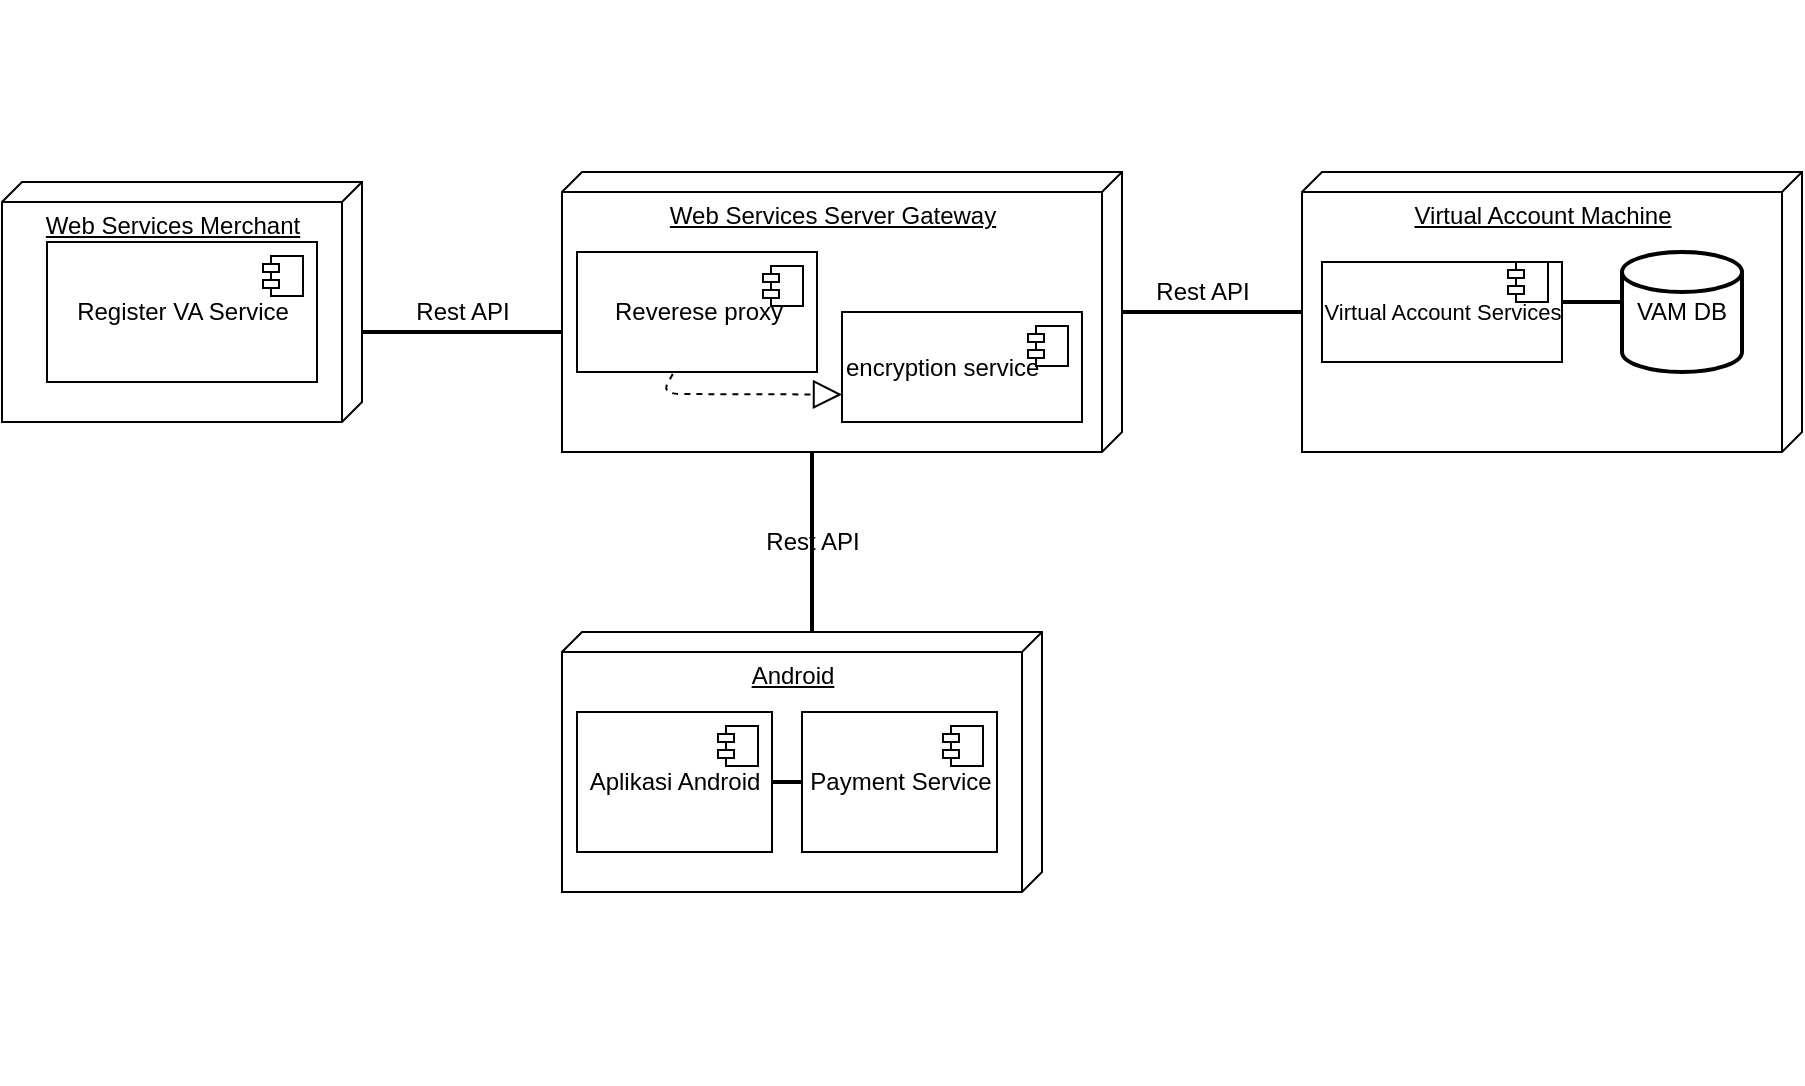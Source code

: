 <mxfile version="14.8.5" type="github">
  <diagram id="TWF_whsEllLNL8sGr8H2" name="Page-1">
    <mxGraphModel dx="2153" dy="685" grid="1" gridSize="10" guides="1" tooltips="1" connect="1" arrows="1" fold="1" page="1" pageScale="1" pageWidth="850" pageHeight="1100" math="0" shadow="0">
      <root>
        <mxCell id="0" />
        <mxCell id="1" parent="0" />
        <mxCell id="POWAvGwXoQjiGuhAYcVN-31" value="" style="line;strokeWidth=2;direction=west;html=1;" vertex="1" parent="1">
          <mxGeometry x="80" y="150" width="100" height="300" as="geometry" />
        </mxCell>
        <mxCell id="POWAvGwXoQjiGuhAYcVN-1" value="Android" style="verticalAlign=top;align=center;spacingTop=8;spacingLeft=2;spacingRight=12;shape=cube;size=10;direction=south;fontStyle=4;html=1;" vertex="1" parent="1">
          <mxGeometry x="180" y="450" width="240" height="130" as="geometry" />
        </mxCell>
        <mxCell id="POWAvGwXoQjiGuhAYcVN-3" value="Aplikasi Android" style="html=1;dropTarget=0;" vertex="1" parent="1">
          <mxGeometry x="187.5" y="490" width="97.5" height="70" as="geometry" />
        </mxCell>
        <mxCell id="POWAvGwXoQjiGuhAYcVN-4" value="" style="shape=module;jettyWidth=8;jettyHeight=4;" vertex="1" parent="POWAvGwXoQjiGuhAYcVN-3">
          <mxGeometry x="1" width="20" height="20" relative="1" as="geometry">
            <mxPoint x="-27" y="7" as="offset" />
          </mxGeometry>
        </mxCell>
        <mxCell id="POWAvGwXoQjiGuhAYcVN-5" value="Web Services Merchant" style="verticalAlign=top;align=center;spacingTop=8;spacingLeft=2;spacingRight=12;shape=cube;size=10;direction=south;fontStyle=4;html=1;" vertex="1" parent="1">
          <mxGeometry x="-100" y="225" width="180" height="120" as="geometry" />
        </mxCell>
        <mxCell id="POWAvGwXoQjiGuhAYcVN-6" value="Web Services Server Gateway" style="verticalAlign=top;align=center;spacingTop=8;spacingLeft=2;spacingRight=12;shape=cube;size=10;direction=south;fontStyle=4;html=1;" vertex="1" parent="1">
          <mxGeometry x="180" y="220" width="280" height="140" as="geometry" />
        </mxCell>
        <mxCell id="POWAvGwXoQjiGuhAYcVN-7" value="Virtual Account Machine" style="verticalAlign=top;align=center;spacingTop=8;spacingLeft=2;spacingRight=12;shape=cube;size=10;direction=south;fontStyle=4;html=1;" vertex="1" parent="1">
          <mxGeometry x="550" y="220" width="250" height="140" as="geometry" />
        </mxCell>
        <mxCell id="POWAvGwXoQjiGuhAYcVN-9" value="encryption service" style="html=1;dropTarget=0;align=left;" vertex="1" parent="1">
          <mxGeometry x="320" y="290" width="120" height="55" as="geometry" />
        </mxCell>
        <mxCell id="POWAvGwXoQjiGuhAYcVN-10" value="" style="shape=module;jettyWidth=8;jettyHeight=4;" vertex="1" parent="POWAvGwXoQjiGuhAYcVN-9">
          <mxGeometry x="1" width="20" height="20" relative="1" as="geometry">
            <mxPoint x="-27" y="7" as="offset" />
          </mxGeometry>
        </mxCell>
        <mxCell id="POWAvGwXoQjiGuhAYcVN-11" value="Register VA Service" style="html=1;dropTarget=0;" vertex="1" parent="1">
          <mxGeometry x="-77.5" y="255" width="135" height="70" as="geometry" />
        </mxCell>
        <mxCell id="POWAvGwXoQjiGuhAYcVN-12" value="" style="shape=module;jettyWidth=8;jettyHeight=4;" vertex="1" parent="POWAvGwXoQjiGuhAYcVN-11">
          <mxGeometry x="1" width="20" height="20" relative="1" as="geometry">
            <mxPoint x="-27" y="7" as="offset" />
          </mxGeometry>
        </mxCell>
        <mxCell id="POWAvGwXoQjiGuhAYcVN-13" value="&lt;font style=&quot;font-size: 11px&quot;&gt;Virtual Account Services&lt;/font&gt;" style="html=1;dropTarget=0;align=center;" vertex="1" parent="1">
          <mxGeometry x="560" y="265" width="120" height="50" as="geometry" />
        </mxCell>
        <mxCell id="POWAvGwXoQjiGuhAYcVN-14" value="" style="shape=module;jettyWidth=8;jettyHeight=4;" vertex="1" parent="POWAvGwXoQjiGuhAYcVN-13">
          <mxGeometry x="1" width="20" height="20" relative="1" as="geometry">
            <mxPoint x="-27" as="offset" />
          </mxGeometry>
        </mxCell>
        <mxCell id="POWAvGwXoQjiGuhAYcVN-17" value="VAM DB" style="strokeWidth=2;html=1;shape=mxgraph.flowchart.database;whiteSpace=wrap;" vertex="1" parent="1">
          <mxGeometry x="710" y="260" width="60" height="60" as="geometry" />
        </mxCell>
        <mxCell id="POWAvGwXoQjiGuhAYcVN-18" value="Reverese proxy" style="html=1;dropTarget=0;" vertex="1" parent="1">
          <mxGeometry x="187.5" y="260" width="120" height="60" as="geometry" />
        </mxCell>
        <mxCell id="POWAvGwXoQjiGuhAYcVN-19" value="" style="shape=module;jettyWidth=8;jettyHeight=4;" vertex="1" parent="POWAvGwXoQjiGuhAYcVN-18">
          <mxGeometry x="1" width="20" height="20" relative="1" as="geometry">
            <mxPoint x="-27" y="7" as="offset" />
          </mxGeometry>
        </mxCell>
        <mxCell id="POWAvGwXoQjiGuhAYcVN-21" value="Payment Service" style="html=1;dropTarget=0;" vertex="1" parent="1">
          <mxGeometry x="300" y="490" width="97.5" height="70" as="geometry" />
        </mxCell>
        <mxCell id="POWAvGwXoQjiGuhAYcVN-22" value="" style="shape=module;jettyWidth=8;jettyHeight=4;" vertex="1" parent="POWAvGwXoQjiGuhAYcVN-21">
          <mxGeometry x="1" width="20" height="20" relative="1" as="geometry">
            <mxPoint x="-27" y="7" as="offset" />
          </mxGeometry>
        </mxCell>
        <mxCell id="POWAvGwXoQjiGuhAYcVN-24" value="" style="endArrow=block;dashed=1;endFill=0;endSize=12;html=1;exitX=0.399;exitY=1.017;exitDx=0;exitDy=0;exitPerimeter=0;entryX=0;entryY=0.75;entryDx=0;entryDy=0;" edge="1" parent="1" source="POWAvGwXoQjiGuhAYcVN-18" target="POWAvGwXoQjiGuhAYcVN-9">
          <mxGeometry width="160" relative="1" as="geometry">
            <mxPoint x="200" y="340" as="sourcePoint" />
            <mxPoint x="360" y="340" as="targetPoint" />
            <Array as="points">
              <mxPoint x="230" y="331" />
            </Array>
          </mxGeometry>
        </mxCell>
        <mxCell id="POWAvGwXoQjiGuhAYcVN-29" value="" style="line;strokeWidth=2;direction=south;html=1;" vertex="1" parent="1">
          <mxGeometry x="300" y="360" width="10" height="90" as="geometry" />
        </mxCell>
        <mxCell id="POWAvGwXoQjiGuhAYcVN-32" value="" style="line;strokeWidth=2;direction=west;html=1;" vertex="1" parent="1">
          <mxGeometry x="460" y="140" width="90" height="300" as="geometry" />
        </mxCell>
        <mxCell id="POWAvGwXoQjiGuhAYcVN-33" value="" style="line;strokeWidth=2;direction=west;html=1;" vertex="1" parent="1">
          <mxGeometry x="680" y="135" width="30" height="300" as="geometry" />
        </mxCell>
        <mxCell id="POWAvGwXoQjiGuhAYcVN-34" value="" style="line;strokeWidth=2;direction=west;html=1;" vertex="1" parent="1">
          <mxGeometry x="285" y="375" width="15" height="300" as="geometry" />
        </mxCell>
        <mxCell id="POWAvGwXoQjiGuhAYcVN-35" value="Rest API" style="text;html=1;align=center;verticalAlign=middle;resizable=0;points=[];autosize=1;strokeColor=none;" vertex="1" parent="1">
          <mxGeometry x="275" y="395" width="60" height="20" as="geometry" />
        </mxCell>
        <mxCell id="POWAvGwXoQjiGuhAYcVN-36" value="Rest API" style="text;html=1;align=center;verticalAlign=middle;resizable=0;points=[];autosize=1;strokeColor=none;" vertex="1" parent="1">
          <mxGeometry x="100" y="280" width="60" height="20" as="geometry" />
        </mxCell>
        <mxCell id="POWAvGwXoQjiGuhAYcVN-37" value="Rest API" style="text;html=1;align=center;verticalAlign=middle;resizable=0;points=[];autosize=1;strokeColor=none;" vertex="1" parent="1">
          <mxGeometry x="470" y="270" width="60" height="20" as="geometry" />
        </mxCell>
      </root>
    </mxGraphModel>
  </diagram>
</mxfile>
